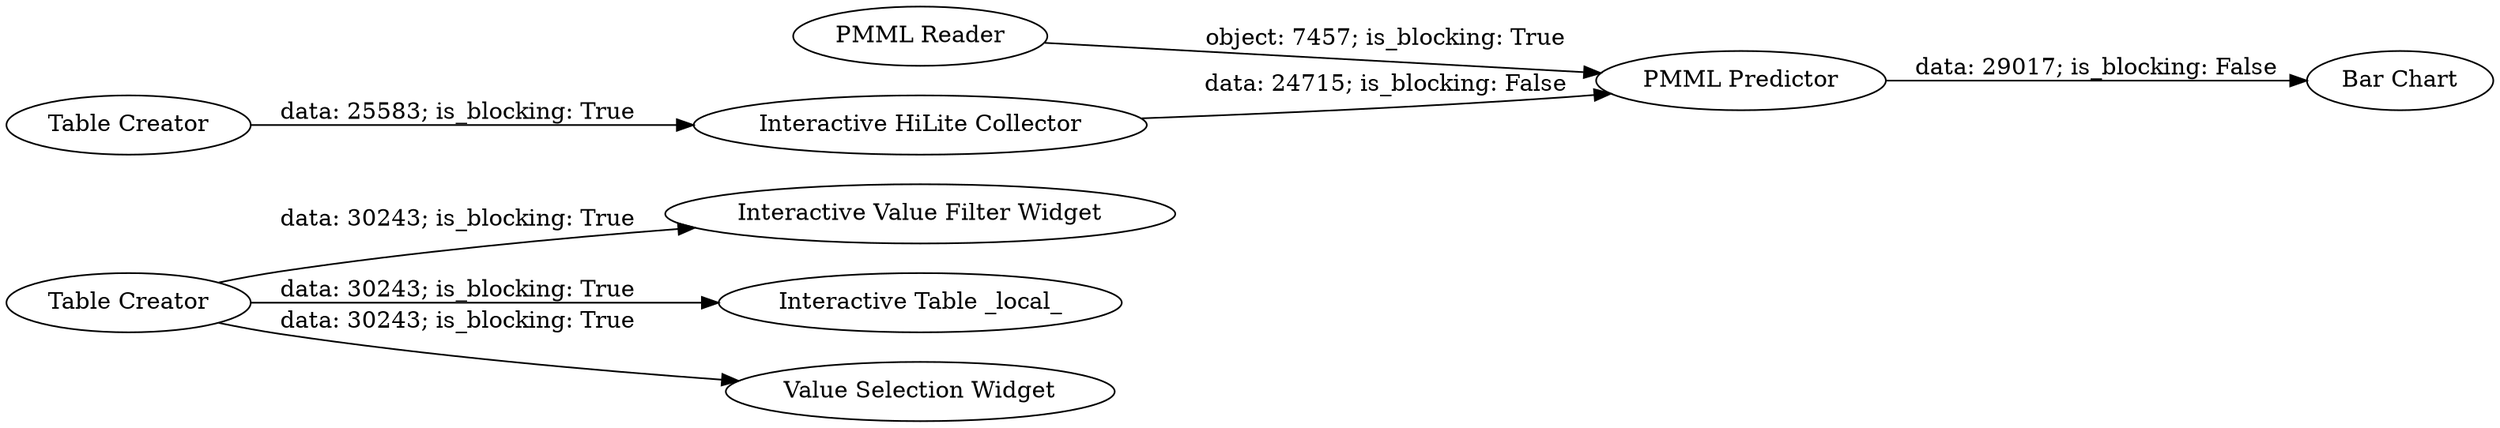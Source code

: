 digraph {
	"-5140629368599432275_10" [label="Interactive Value Filter Widget"]
	"-5140629368599432275_13" [label="PMML Reader"]
	"-5140629368599432275_7" [label="Interactive Table _local_"]
	"-5140629368599432275_14" [label="Bar Chart"]
	"-5140629368599432275_8" [label="Interactive HiLite Collector"]
	"-5140629368599432275_12" [label="PMML Predictor"]
	"-5140629368599432275_11" [label="Value Selection Widget"]
	"-5140629368599432275_6" [label="Table Creator"]
	"-5140629368599432275_15" [label="Table Creator"]
	"-5140629368599432275_15" -> "-5140629368599432275_10" [label="data: 30243; is_blocking: True"]
	"-5140629368599432275_12" -> "-5140629368599432275_14" [label="data: 29017; is_blocking: False"]
	"-5140629368599432275_8" -> "-5140629368599432275_12" [label="data: 24715; is_blocking: False"]
	"-5140629368599432275_13" -> "-5140629368599432275_12" [label="object: 7457; is_blocking: True"]
	"-5140629368599432275_6" -> "-5140629368599432275_8" [label="data: 25583; is_blocking: True"]
	"-5140629368599432275_15" -> "-5140629368599432275_11" [label="data: 30243; is_blocking: True"]
	"-5140629368599432275_15" -> "-5140629368599432275_7" [label="data: 30243; is_blocking: True"]
	rankdir=LR
}
